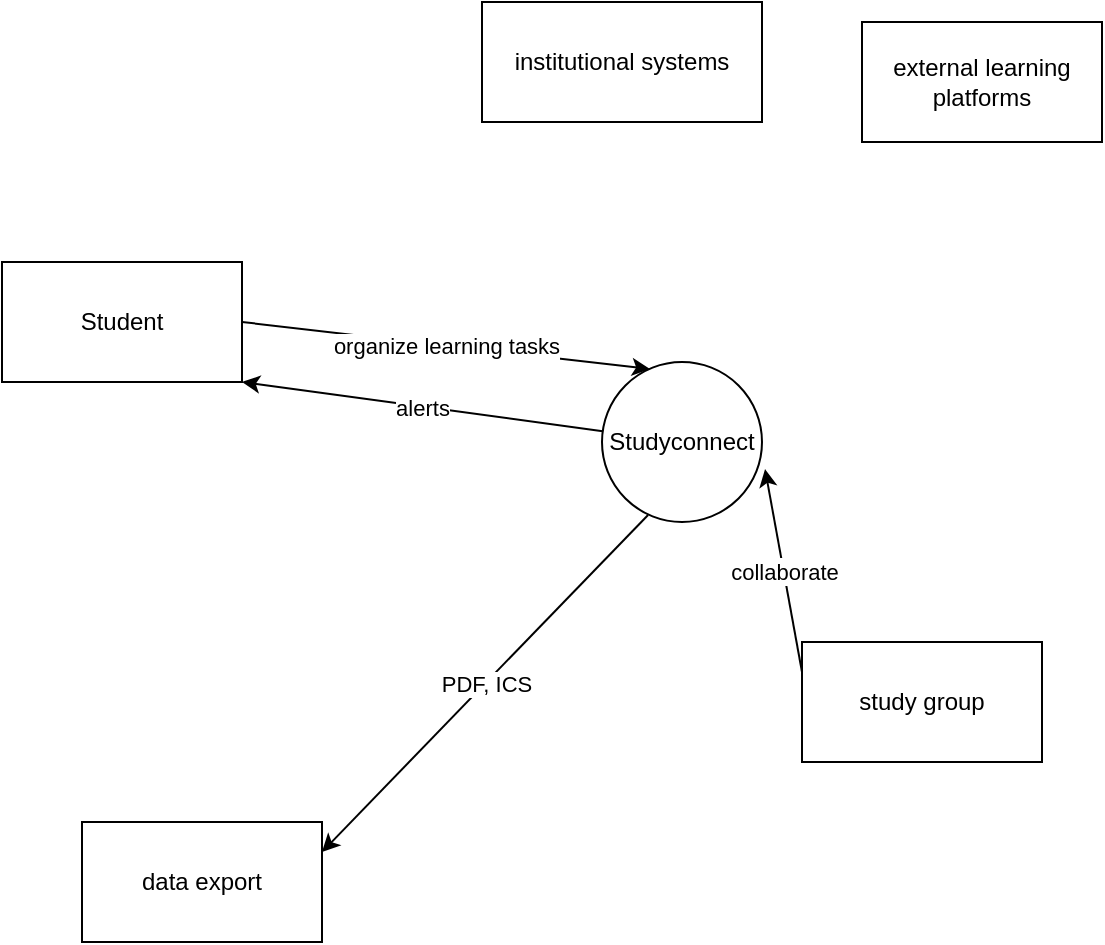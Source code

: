 <mxfile version="28.2.5">
  <diagram name="Seite-1" id="zK7dD-xqsclyNvB6TRrc">
    <mxGraphModel dx="602" dy="993" grid="1" gridSize="10" guides="1" tooltips="1" connect="1" arrows="1" fold="1" page="1" pageScale="1" pageWidth="827" pageHeight="1169" math="0" shadow="0">
      <root>
        <mxCell id="0" />
        <mxCell id="1" parent="0" />
        <mxCell id="ha3qoO7h79L4bpzukbY9-1" value="Studyconnect" style="ellipse;whiteSpace=wrap;html=1;aspect=fixed;" vertex="1" parent="1">
          <mxGeometry x="340" y="450" width="80" height="80" as="geometry" />
        </mxCell>
        <mxCell id="ha3qoO7h79L4bpzukbY9-2" value="Student" style="rounded=0;whiteSpace=wrap;html=1;" vertex="1" parent="1">
          <mxGeometry x="40" y="400" width="120" height="60" as="geometry" />
        </mxCell>
        <mxCell id="ha3qoO7h79L4bpzukbY9-3" value="external learning platforms" style="rounded=0;whiteSpace=wrap;html=1;" vertex="1" parent="1">
          <mxGeometry x="470" y="280" width="120" height="60" as="geometry" />
        </mxCell>
        <mxCell id="ha3qoO7h79L4bpzukbY9-4" value="institutional systems" style="rounded=0;whiteSpace=wrap;html=1;" vertex="1" parent="1">
          <mxGeometry x="280" y="270" width="140" height="60" as="geometry" />
        </mxCell>
        <mxCell id="ha3qoO7h79L4bpzukbY9-5" value="data export" style="rounded=0;whiteSpace=wrap;html=1;" vertex="1" parent="1">
          <mxGeometry x="80" y="680" width="120" height="60" as="geometry" />
        </mxCell>
        <mxCell id="ha3qoO7h79L4bpzukbY9-7" value="" style="endArrow=classic;html=1;rounded=0;exitX=1;exitY=0.5;exitDx=0;exitDy=0;entryX=0.3;entryY=0.044;entryDx=0;entryDy=0;entryPerimeter=0;" edge="1" parent="1" source="ha3qoO7h79L4bpzukbY9-2" target="ha3qoO7h79L4bpzukbY9-1">
          <mxGeometry relative="1" as="geometry">
            <mxPoint x="260" y="510" as="sourcePoint" />
            <mxPoint x="360" y="510" as="targetPoint" />
            <Array as="points" />
          </mxGeometry>
        </mxCell>
        <mxCell id="ha3qoO7h79L4bpzukbY9-8" value="organize learning tasks" style="edgeLabel;resizable=0;html=1;;align=center;verticalAlign=middle;" connectable="0" vertex="1" parent="ha3qoO7h79L4bpzukbY9-7">
          <mxGeometry relative="1" as="geometry" />
        </mxCell>
        <mxCell id="ha3qoO7h79L4bpzukbY9-10" value="study group" style="rounded=0;whiteSpace=wrap;html=1;" vertex="1" parent="1">
          <mxGeometry x="440" y="590" width="120" height="60" as="geometry" />
        </mxCell>
        <mxCell id="ha3qoO7h79L4bpzukbY9-11" value="c" style="endArrow=classic;html=1;rounded=0;entryX=1.019;entryY=0.669;entryDx=0;entryDy=0;entryPerimeter=0;exitX=0;exitY=0.25;exitDx=0;exitDy=0;" edge="1" parent="1" source="ha3qoO7h79L4bpzukbY9-10" target="ha3qoO7h79L4bpzukbY9-1">
          <mxGeometry relative="1" as="geometry">
            <mxPoint x="360" y="600" as="sourcePoint" />
            <mxPoint x="487" y="510" as="targetPoint" />
          </mxGeometry>
        </mxCell>
        <mxCell id="ha3qoO7h79L4bpzukbY9-12" value="collaborate" style="edgeLabel;resizable=0;html=1;;align=center;verticalAlign=middle;" connectable="0" vertex="1" parent="ha3qoO7h79L4bpzukbY9-11">
          <mxGeometry relative="1" as="geometry" />
        </mxCell>
        <mxCell id="ha3qoO7h79L4bpzukbY9-19" value="" style="endArrow=classic;html=1;rounded=0;entryX=1;entryY=1;entryDx=0;entryDy=0;" edge="1" parent="1" source="ha3qoO7h79L4bpzukbY9-1" target="ha3qoO7h79L4bpzukbY9-2">
          <mxGeometry relative="1" as="geometry">
            <mxPoint x="110" y="550" as="sourcePoint" />
            <mxPoint x="210" y="550" as="targetPoint" />
          </mxGeometry>
        </mxCell>
        <mxCell id="ha3qoO7h79L4bpzukbY9-20" value="alerts" style="edgeLabel;resizable=0;html=1;;align=center;verticalAlign=middle;" connectable="0" vertex="1" parent="ha3qoO7h79L4bpzukbY9-19">
          <mxGeometry relative="1" as="geometry" />
        </mxCell>
        <mxCell id="ha3qoO7h79L4bpzukbY9-22" value="" style="endArrow=classic;html=1;rounded=0;exitX=0.288;exitY=0.956;exitDx=0;exitDy=0;exitPerimeter=0;entryX=1;entryY=0.25;entryDx=0;entryDy=0;" edge="1" parent="1" source="ha3qoO7h79L4bpzukbY9-1" target="ha3qoO7h79L4bpzukbY9-5">
          <mxGeometry relative="1" as="geometry">
            <mxPoint x="230" y="630" as="sourcePoint" />
            <mxPoint x="330" y="630" as="targetPoint" />
          </mxGeometry>
        </mxCell>
        <mxCell id="ha3qoO7h79L4bpzukbY9-23" value="PDF, ICS" style="edgeLabel;resizable=0;html=1;;align=center;verticalAlign=middle;" connectable="0" vertex="1" parent="ha3qoO7h79L4bpzukbY9-22">
          <mxGeometry relative="1" as="geometry" />
        </mxCell>
      </root>
    </mxGraphModel>
  </diagram>
</mxfile>
